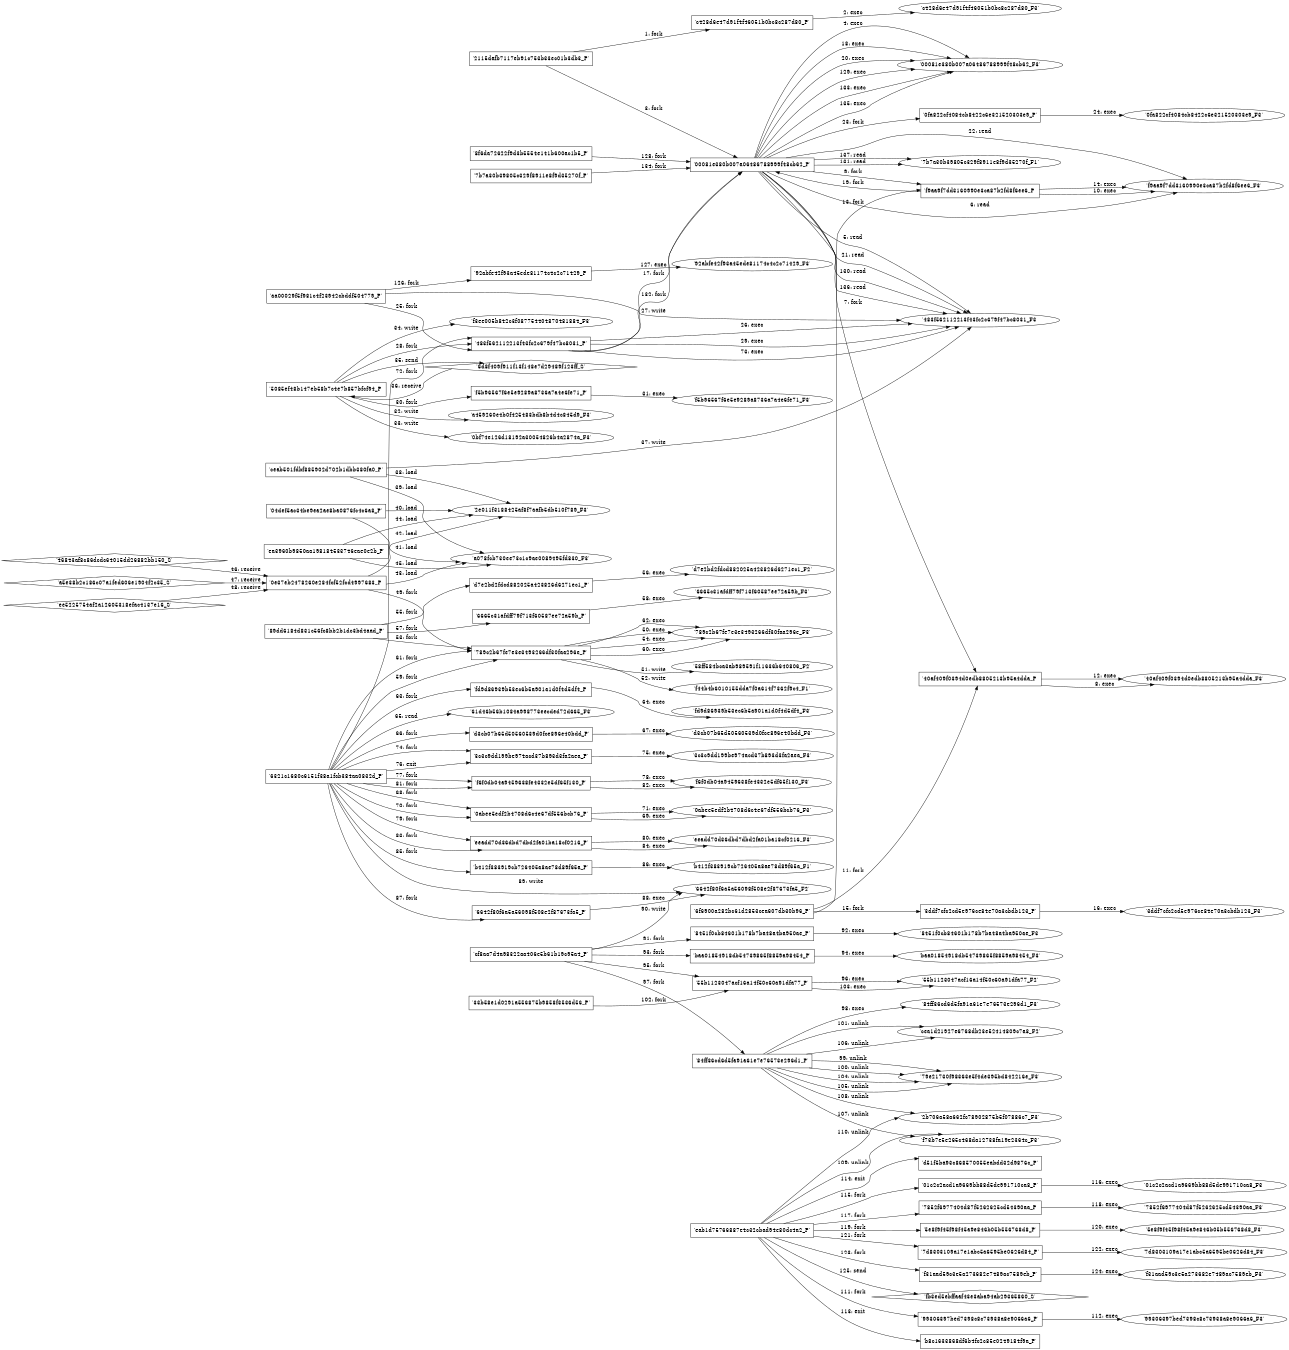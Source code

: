 digraph "D:\Learning\Paper\apt\基于CTI的攻击预警\Dataset\攻击图\ASGfromALLCTI\How Attackers are Breaching Corporate Networks.dot" {
rankdir="LR"
size="9"
fixedsize="false"
splines="true"
nodesep=0.3
ranksep=0
fontsize=10
overlap="scalexy"
engine= "neato"
	"'2115dafb7117eb91c753b33ec01b3db3_P'" [node_type=Process shape=box]
	"'c428d6e47d91f4f46051b0bc8c287d80_P'" [node_type=Process shape=box]
	"'2115dafb7117eb91c753b33ec01b3db3_P'" -> "'c428d6e47d91f4f46051b0bc8c287d80_P'" [label="1: fork"]
	"'c428d6e47d91f4f46051b0bc8c287d80_P'" [node_type=Process shape=box]
	"'c428d6e47d91f4f46051b0bc8c287d80_F3'" [node_type=File shape=ellipse]
	"'c428d6e47d91f4f46051b0bc8c287d80_P'" -> "'c428d6e47d91f4f46051b0bc8c287d80_F3'" [label="2: exec"]
	"'2115dafb7117eb91c753b33ec01b3db3_P'" [node_type=Process shape=box]
	"'00081e380b007a06486788999f48cb62_P'" [node_type=Process shape=box]
	"'2115dafb7117eb91c753b33ec01b3db3_P'" -> "'00081e380b007a06486788999f48cb62_P'" [label="3: fork"]
	"'00081e380b007a06486788999f48cb62_P'" [node_type=Process shape=box]
	"'00081e380b007a06486788999f48cb62_F3'" [node_type=File shape=ellipse]
	"'00081e380b007a06486788999f48cb62_P'" -> "'00081e380b007a06486788999f48cb62_F3'" [label="4: exec"]
	"'483f562112213f43fc2c679f47bc8031_F3'" [node_type=file shape=ellipse]
	"'00081e380b007a06486788999f48cb62_P'" [node_type=Process shape=box]
	"'00081e380b007a06486788999f48cb62_P'" -> "'483f562112213f43fc2c679f47bc8031_F3'" [label="5: read"]
	"'f9aa9f7dd3160990e3ca87b2fd8f6ee6_F3'" [node_type=file shape=ellipse]
	"'00081e380b007a06486788999f48cb62_P'" [node_type=Process shape=box]
	"'00081e380b007a06486788999f48cb62_P'" -> "'f9aa9f7dd3160990e3ca87b2fd8f6ee6_F3'" [label="6: read"]
	"'00081e380b007a06486788999f48cb62_P'" [node_type=Process shape=box]
	"'40af409f0394d0edb8805213b95a4dda_P'" [node_type=Process shape=box]
	"'00081e380b007a06486788999f48cb62_P'" -> "'40af409f0394d0edb8805213b95a4dda_P'" [label="7: fork"]
	"'40af409f0394d0edb8805213b95a4dda_P'" [node_type=Process shape=box]
	"'40af409f0394d0edb8805213b95a4dda_F3'" [node_type=File shape=ellipse]
	"'40af409f0394d0edb8805213b95a4dda_P'" -> "'40af409f0394d0edb8805213b95a4dda_F3'" [label="8: exec"]
	"'00081e380b007a06486788999f48cb62_P'" [node_type=Process shape=box]
	"'f9aa9f7dd3160990e3ca87b2fd8f6ee6_P'" [node_type=Process shape=box]
	"'00081e380b007a06486788999f48cb62_P'" -> "'f9aa9f7dd3160990e3ca87b2fd8f6ee6_P'" [label="9: fork"]
	"'f9aa9f7dd3160990e3ca87b2fd8f6ee6_P'" [node_type=Process shape=box]
	"'f9aa9f7dd3160990e3ca87b2fd8f6ee6_F3'" [node_type=File shape=ellipse]
	"'f9aa9f7dd3160990e3ca87b2fd8f6ee6_P'" -> "'f9aa9f7dd3160990e3ca87b2fd8f6ee6_F3'" [label="10: exec"]
	"'6f6900a282bc61d2853cea607db30b96_P'" [node_type=Process shape=box]
	"'40af409f0394d0edb8805213b95a4dda_P'" [node_type=Process shape=box]
	"'6f6900a282bc61d2853cea607db30b96_P'" -> "'40af409f0394d0edb8805213b95a4dda_P'" [label="11: fork"]
	"'40af409f0394d0edb8805213b95a4dda_P'" [node_type=Process shape=box]
	"'40af409f0394d0edb8805213b95a4dda_F3'" [node_type=File shape=ellipse]
	"'40af409f0394d0edb8805213b95a4dda_P'" -> "'40af409f0394d0edb8805213b95a4dda_F3'" [label="12: exec"]
	"'6f6900a282bc61d2853cea607db30b96_P'" [node_type=Process shape=box]
	"'f9aa9f7dd3160990e3ca87b2fd8f6ee6_P'" [node_type=Process shape=box]
	"'6f6900a282bc61d2853cea607db30b96_P'" -> "'f9aa9f7dd3160990e3ca87b2fd8f6ee6_P'" [label="13: fork"]
	"'f9aa9f7dd3160990e3ca87b2fd8f6ee6_P'" [node_type=Process shape=box]
	"'f9aa9f7dd3160990e3ca87b2fd8f6ee6_F3'" [node_type=File shape=ellipse]
	"'f9aa9f7dd3160990e3ca87b2fd8f6ee6_P'" -> "'f9aa9f7dd3160990e3ca87b2fd8f6ee6_F3'" [label="14: exec"]
	"'6f6900a282bc61d2853cea607db30b96_P'" [node_type=Process shape=box]
	"'3ddf7cfc2cd5e976ce84e70a3cbdb123_P'" [node_type=Process shape=box]
	"'6f6900a282bc61d2853cea607db30b96_P'" -> "'3ddf7cfc2cd5e976ce84e70a3cbdb123_P'" [label="15: fork"]
	"'3ddf7cfc2cd5e976ce84e70a3cbdb123_P'" [node_type=Process shape=box]
	"'3ddf7cfc2cd5e976ce84e70a3cbdb123_F3'" [node_type=File shape=ellipse]
	"'3ddf7cfc2cd5e976ce84e70a3cbdb123_P'" -> "'3ddf7cfc2cd5e976ce84e70a3cbdb123_F3'" [label="16: exec"]
	"'483f562112213f43fc2c679f47bc8031_P'" [node_type=Process shape=box]
	"'00081e380b007a06486788999f48cb62_P'" [node_type=Process shape=box]
	"'483f562112213f43fc2c679f47bc8031_P'" -> "'00081e380b007a06486788999f48cb62_P'" [label="17: fork"]
	"'00081e380b007a06486788999f48cb62_P'" [node_type=Process shape=box]
	"'00081e380b007a06486788999f48cb62_F3'" [node_type=File shape=ellipse]
	"'00081e380b007a06486788999f48cb62_P'" -> "'00081e380b007a06486788999f48cb62_F3'" [label="18: exec"]
	"'f9aa9f7dd3160990e3ca87b2fd8f6ee6_P'" [node_type=Process shape=box]
	"'00081e380b007a06486788999f48cb62_P'" [node_type=Process shape=box]
	"'f9aa9f7dd3160990e3ca87b2fd8f6ee6_P'" -> "'00081e380b007a06486788999f48cb62_P'" [label="19: fork"]
	"'00081e380b007a06486788999f48cb62_P'" [node_type=Process shape=box]
	"'00081e380b007a06486788999f48cb62_F3'" [node_type=File shape=ellipse]
	"'00081e380b007a06486788999f48cb62_P'" -> "'00081e380b007a06486788999f48cb62_F3'" [label="20: exec"]
	"'483f562112213f43fc2c679f47bc8031_F3'" [node_type=file shape=ellipse]
	"'00081e380b007a06486788999f48cb62_P'" [node_type=Process shape=box]
	"'00081e380b007a06486788999f48cb62_P'" -> "'483f562112213f43fc2c679f47bc8031_F3'" [label="21: read"]
	"'f9aa9f7dd3160990e3ca87b2fd8f6ee6_F3'" [node_type=file shape=ellipse]
	"'00081e380b007a06486788999f48cb62_P'" [node_type=Process shape=box]
	"'00081e380b007a06486788999f48cb62_P'" -> "'f9aa9f7dd3160990e3ca87b2fd8f6ee6_F3'" [label="22: read"]
	"'00081e380b007a06486788999f48cb62_P'" [node_type=Process shape=box]
	"'0fa822cf4084cb8422c6e321520303e9_P'" [node_type=Process shape=box]
	"'00081e380b007a06486788999f48cb62_P'" -> "'0fa822cf4084cb8422c6e321520303e9_P'" [label="23: fork"]
	"'0fa822cf4084cb8422c6e321520303e9_P'" [node_type=Process shape=box]
	"'0fa822cf4084cb8422c6e321520303e9_F3'" [node_type=File shape=ellipse]
	"'0fa822cf4084cb8422c6e321520303e9_P'" -> "'0fa822cf4084cb8422c6e321520303e9_F3'" [label="24: exec"]
	"'aa00029f5f981c4f23942cbddf504779_P'" [node_type=Process shape=box]
	"'483f562112213f43fc2c679f47bc8031_P'" [node_type=Process shape=box]
	"'aa00029f5f981c4f23942cbddf504779_P'" -> "'483f562112213f43fc2c679f47bc8031_P'" [label="25: fork"]
	"'483f562112213f43fc2c679f47bc8031_P'" [node_type=Process shape=box]
	"'483f562112213f43fc2c679f47bc8031_F3'" [node_type=File shape=ellipse]
	"'483f562112213f43fc2c679f47bc8031_P'" -> "'483f562112213f43fc2c679f47bc8031_F3'" [label="26: exec"]
	"'483f562112213f43fc2c679f47bc8031_F3'" [node_type=file shape=ellipse]
	"'aa00029f5f981c4f23942cbddf504779_P'" [node_type=Process shape=box]
	"'aa00029f5f981c4f23942cbddf504779_P'" -> "'483f562112213f43fc2c679f47bc8031_F3'" [label="27: write"]
	"'5085ef48b147eb58b7c4e7b857bfcf94_P'" [node_type=Process shape=box]
	"'483f562112213f43fc2c679f47bc8031_P'" [node_type=Process shape=box]
	"'5085ef48b147eb58b7c4e7b857bfcf94_P'" -> "'483f562112213f43fc2c679f47bc8031_P'" [label="28: fork"]
	"'483f562112213f43fc2c679f47bc8031_P'" [node_type=Process shape=box]
	"'483f562112213f43fc2c679f47bc8031_F3'" [node_type=File shape=ellipse]
	"'483f562112213f43fc2c679f47bc8031_P'" -> "'483f562112213f43fc2c679f47bc8031_F3'" [label="29: exec"]
	"'5085ef48b147eb58b7c4e7b857bfcf94_P'" [node_type=Process shape=box]
	"'f5b96567f6e5e9289a8736a7a4e6fe71_P'" [node_type=Process shape=box]
	"'5085ef48b147eb58b7c4e7b857bfcf94_P'" -> "'f5b96567f6e5e9289a8736a7a4e6fe71_P'" [label="30: fork"]
	"'f5b96567f6e5e9289a8736a7a4e6fe71_P'" [node_type=Process shape=box]
	"'f5b96567f6e5e9289a8736a7a4e6fe71_F3'" [node_type=File shape=ellipse]
	"'f5b96567f6e5e9289a8736a7a4e6fe71_P'" -> "'f5b96567f6e5e9289a8736a7a4e6fe71_F3'" [label="31: exec"]
	"'a459260e4b0f425483bdb8b4d4c845d9_F3'" [node_type=file shape=ellipse]
	"'5085ef48b147eb58b7c4e7b857bfcf94_P'" [node_type=Process shape=box]
	"'5085ef48b147eb58b7c4e7b857bfcf94_P'" -> "'a459260e4b0f425483bdb8b4d4c845d9_F3'" [label="32: write"]
	"'0bf74e126d18192a30054826b4a2874a_F3'" [node_type=file shape=ellipse]
	"'5085ef48b147eb58b7c4e7b857bfcf94_P'" [node_type=Process shape=box]
	"'5085ef48b147eb58b7c4e7b857bfcf94_P'" -> "'0bf74e126d18192a30054826b4a2874a_F3'" [label="33: write"]
	"'f3ee005b842c3f087754404870481884_F3'" [node_type=file shape=ellipse]
	"'5085ef48b147eb58b7c4e7b857bfcf94_P'" [node_type=Process shape=box]
	"'5085ef48b147eb58b7c4e7b857bfcf94_P'" -> "'f3ee005b842c3f087754404870481884_F3'" [label="34: write"]
	"'6d8f409f911f13f148e7d29489f123ff_S'" [node_type=Socket shape=diamond]
	"'5085ef48b147eb58b7c4e7b857bfcf94_P'" [node_type=Process shape=box]
	"'5085ef48b147eb58b7c4e7b857bfcf94_P'" -> "'6d8f409f911f13f148e7d29489f123ff_S'" [label="35: send"]
	"'6d8f409f911f13f148e7d29489f123ff_S'" -> "'5085ef48b147eb58b7c4e7b857bfcf94_P'" [label="36: receive"]
	"'483f562112213f43fc2c679f47bc8031_F3'" [node_type=file shape=ellipse]
	"'ceab501fdbf885902d702b1dbb380fa0_P'" [node_type=Process shape=box]
	"'ceab501fdbf885902d702b1dbb380fa0_P'" -> "'483f562112213f43fc2c679f47bc8031_F3'" [label="37: write"]
	"'2e011f3188425af8f7aafb5db510f789_F3'" [node_type=file shape=ellipse]
	"'ceab501fdbf885902d702b1dbb380fa0_P'" [node_type=Process shape=box]
	"'ceab501fdbf885902d702b1dbb380fa0_P'" -> "'2e011f3188425af8f7aafb5db510f789_F3'" [label="38: load"]
	"'a078fcb730ee73c1c9ae0089495fd830_F3'" [node_type=file shape=ellipse]
	"'ceab501fdbf885902d702b1dbb380fa0_P'" [node_type=Process shape=box]
	"'ceab501fdbf885902d702b1dbb380fa0_P'" -> "'a078fcb730ee73c1c9ae0089495fd830_F3'" [label="39: load"]
	"'2e011f3188425af8f7aafb5db510f789_F3'" [node_type=file shape=ellipse]
	"'04def5ac34be9ea2ae8ba0876fc4c6a8_P'" [node_type=Process shape=box]
	"'04def5ac34be9ea2ae8ba0876fc4c6a8_P'" -> "'2e011f3188425af8f7aafb5db510f789_F3'" [label="40: load"]
	"'a078fcb730ee73c1c9ae0089495fd830_F3'" [node_type=file shape=ellipse]
	"'04def5ac34be9ea2ae8ba0876fc4c6a8_P'" [node_type=Process shape=box]
	"'04def5ac34be9ea2ae8ba0876fc4c6a8_P'" -> "'a078fcb730ee73c1c9ae0089495fd830_F3'" [label="41: load"]
	"'2e011f3188425af8f7aafb5db510f789_F3'" [node_type=file shape=ellipse]
	"'0e37eb2478260e284fcf52fcd4997683_P'" [node_type=Process shape=box]
	"'0e37eb2478260e284fcf52fcd4997683_P'" -> "'2e011f3188425af8f7aafb5db510f789_F3'" [label="42: load"]
	"'a078fcb730ee73c1c9ae0089495fd830_F3'" [node_type=file shape=ellipse]
	"'0e37eb2478260e284fcf52fcd4997683_P'" [node_type=Process shape=box]
	"'0e37eb2478260e284fcf52fcd4997683_P'" -> "'a078fcb730ee73c1c9ae0089495fd830_F3'" [label="43: load"]
	"'2e011f3188425af8f7aafb5db510f789_F3'" [node_type=file shape=ellipse]
	"'ea3960b9850aa198184533746eae0e2b_P'" [node_type=Process shape=box]
	"'ea3960b9850aa198184533746eae0e2b_P'" -> "'2e011f3188425af8f7aafb5db510f789_F3'" [label="44: load"]
	"'a078fcb730ee73c1c9ae0089495fd830_F3'" [node_type=file shape=ellipse]
	"'ea3960b9850aa198184533746eae0e2b_P'" [node_type=Process shape=box]
	"'ea3960b9850aa198184533746eae0e2b_P'" -> "'a078fcb730ee73c1c9ae0089495fd830_F3'" [label="45: load"]
	"'0e37eb2478260e284fcf52fcd4997683_P'" [node_type=Process shape=box]
	"'46843af8c86dcdc64015dd26882bb150_S'" [node_type=Socket shape=diamond]
	"'46843af8c86dcdc64015dd26882bb150_S'" -> "'0e37eb2478260e284fcf52fcd4997683_P'" [label="46: receive"]
	"'0e37eb2478260e284fcf52fcd4997683_P'" [node_type=Process shape=box]
	"'a5e38b2c186c07a1fed606e1904f2c35_S'" [node_type=Socket shape=diamond]
	"'a5e38b2c186c07a1fed606e1904f2c35_S'" -> "'0e37eb2478260e284fcf52fcd4997683_P'" [label="47: receive"]
	"'0e37eb2478260e284fcf52fcd4997683_P'" [node_type=Process shape=box]
	"'ee5225754af2a12605318efac4137e16_S'" [node_type=Socket shape=diamond]
	"'ee5225754af2a12605318efac4137e16_S'" -> "'0e37eb2478260e284fcf52fcd4997683_P'" [label="48: receive"]
	"'0e37eb2478260e284fcf52fcd4997683_P'" [node_type=Process shape=box]
	"'789c2b67fe7e3e3493266df30faa296e_P'" [node_type=Process shape=box]
	"'0e37eb2478260e284fcf52fcd4997683_P'" -> "'789c2b67fe7e3e3493266df30faa296e_P'" [label="49: fork"]
	"'789c2b67fe7e3e3493266df30faa296e_P'" [node_type=Process shape=box]
	"'789c2b67fe7e3e3493266df30faa296e_F3'" [node_type=File shape=ellipse]
	"'789c2b67fe7e3e3493266df30faa296e_P'" -> "'789c2b67fe7e3e3493266df30faa296e_F3'" [label="50: exec"]
	"'58ff584bca3ab989591f11636b640806_F2'" [node_type=file shape=ellipse]
	"'789c2b67fe7e3e3493266df30faa296e_P'" [node_type=Process shape=box]
	"'789c2b67fe7e3e3493266df30faa296e_P'" -> "'58ff584bca3ab989591f11636b640806_F2'" [label="51: write"]
	"'f44b4b6010155dda7f0a614f7362f9c4_F1'" [node_type=file shape=ellipse]
	"'789c2b67fe7e3e3493266df30faa296e_P'" [node_type=Process shape=box]
	"'789c2b67fe7e3e3493266df30faa296e_P'" -> "'f44b4b6010155dda7f0a614f7362f9c4_F1'" [label="52: write"]
	"'89dd6184d831c56fc8bb2b1dc3bd4aad_P'" [node_type=Process shape=box]
	"'789c2b67fe7e3e3493266df30faa296e_P'" [node_type=Process shape=box]
	"'89dd6184d831c56fc8bb2b1dc3bd4aad_P'" -> "'789c2b67fe7e3e3493266df30faa296e_P'" [label="53: fork"]
	"'789c2b67fe7e3e3493266df30faa296e_P'" [node_type=Process shape=box]
	"'789c2b67fe7e3e3493266df30faa296e_F3'" [node_type=File shape=ellipse]
	"'789c2b67fe7e3e3493266df30faa296e_P'" -> "'789c2b67fe7e3e3493266df30faa296e_F3'" [label="54: exec"]
	"'89dd6184d831c56fc8bb2b1dc3bd4aad_P'" [node_type=Process shape=box]
	"'d7e2bd2fdcd882025a423826d6271ec1_P'" [node_type=Process shape=box]
	"'89dd6184d831c56fc8bb2b1dc3bd4aad_P'" -> "'d7e2bd2fdcd882025a423826d6271ec1_P'" [label="55: fork"]
	"'d7e2bd2fdcd882025a423826d6271ec1_P'" [node_type=Process shape=box]
	"'d7e2bd2fdcd882025a423826d6271ec1_F2'" [node_type=File shape=ellipse]
	"'d7e2bd2fdcd882025a423826d6271ec1_P'" -> "'d7e2bd2fdcd882025a423826d6271ec1_F2'" [label="56: exec"]
	"'89dd6184d831c56fc8bb2b1dc3bd4aad_P'" [node_type=Process shape=box]
	"'6665c31afdff79f713f60587ee72a59b_P'" [node_type=Process shape=box]
	"'89dd6184d831c56fc8bb2b1dc3bd4aad_P'" -> "'6665c31afdff79f713f60587ee72a59b_P'" [label="57: fork"]
	"'6665c31afdff79f713f60587ee72a59b_P'" [node_type=Process shape=box]
	"'6665c31afdff79f713f60587ee72a59b_F3'" [node_type=File shape=ellipse]
	"'6665c31afdff79f713f60587ee72a59b_P'" -> "'6665c31afdff79f713f60587ee72a59b_F3'" [label="58: exec"]
	"'6321c1680c6151f38a1fcb384aa0832d_P'" [node_type=Process shape=box]
	"'789c2b67fe7e3e3493266df30faa296e_P'" [node_type=Process shape=box]
	"'6321c1680c6151f38a1fcb384aa0832d_P'" -> "'789c2b67fe7e3e3493266df30faa296e_P'" [label="59: fork"]
	"'789c2b67fe7e3e3493266df30faa296e_P'" [node_type=Process shape=box]
	"'789c2b67fe7e3e3493266df30faa296e_F3'" [node_type=File shape=ellipse]
	"'789c2b67fe7e3e3493266df30faa296e_P'" -> "'789c2b67fe7e3e3493266df30faa296e_F3'" [label="60: exec"]
	"'6321c1680c6151f38a1fcb384aa0832d_P'" [node_type=Process shape=box]
	"'789c2b67fe7e3e3493266df30faa296e_P'" [node_type=Process shape=box]
	"'6321c1680c6151f38a1fcb384aa0832d_P'" -> "'789c2b67fe7e3e3493266df30faa296e_P'" [label="61: fork"]
	"'789c2b67fe7e3e3493266df30faa296e_P'" [node_type=Process shape=box]
	"'789c2b67fe7e3e3493266df30faa296e_F3'" [node_type=File shape=ellipse]
	"'789c2b67fe7e3e3493266df30faa296e_P'" -> "'789c2b67fe7e3e3493266df30faa296e_F3'" [label="62: exec"]
	"'6321c1680c6151f38a1fcb384aa0832d_P'" [node_type=Process shape=box]
	"'fd9d86939b53ec6b5a901a1d0f4d5df4_P'" [node_type=Process shape=box]
	"'6321c1680c6151f38a1fcb384aa0832d_P'" -> "'fd9d86939b53ec6b5a901a1d0f4d5df4_P'" [label="63: fork"]
	"'fd9d86939b53ec6b5a901a1d0f4d5df4_P'" [node_type=Process shape=box]
	"'fd9d86939b53ec6b5a901a1d0f4d5df4_F3'" [node_type=File shape=ellipse]
	"'fd9d86939b53ec6b5a901a1d0f4d5df4_P'" -> "'fd9d86939b53ec6b5a901a1d0f4d5df4_F3'" [label="64: exec"]
	"'61d46b56b1084a998773eecded72d665_F3'" [node_type=file shape=ellipse]
	"'6321c1680c6151f38a1fcb384aa0832d_P'" [node_type=Process shape=box]
	"'6321c1680c6151f38a1fcb384aa0832d_P'" -> "'61d46b56b1084a998773eecded72d665_F3'" [label="65: read"]
	"'6321c1680c6151f38a1fcb384aa0832d_P'" [node_type=Process shape=box]
	"'d3cb07b65d50560539d0fce896e40bdd_P'" [node_type=Process shape=box]
	"'6321c1680c6151f38a1fcb384aa0832d_P'" -> "'d3cb07b65d50560539d0fce896e40bdd_P'" [label="66: fork"]
	"'d3cb07b65d50560539d0fce896e40bdd_P'" [node_type=Process shape=box]
	"'d3cb07b65d50560539d0fce896e40bdd_F3'" [node_type=File shape=ellipse]
	"'d3cb07b65d50560539d0fce896e40bdd_P'" -> "'d3cb07b65d50560539d0fce896e40bdd_F3'" [label="67: exec"]
	"'6321c1680c6151f38a1fcb384aa0832d_P'" [node_type=Process shape=box]
	"'0abee5edf2b4708d6c4e67df556bcb76_P'" [node_type=Process shape=box]
	"'6321c1680c6151f38a1fcb384aa0832d_P'" -> "'0abee5edf2b4708d6c4e67df556bcb76_P'" [label="68: fork"]
	"'0abee5edf2b4708d6c4e67df556bcb76_P'" [node_type=Process shape=box]
	"'0abee5edf2b4708d6c4e67df556bcb76_F3'" [node_type=File shape=ellipse]
	"'0abee5edf2b4708d6c4e67df556bcb76_P'" -> "'0abee5edf2b4708d6c4e67df556bcb76_F3'" [label="69: exec"]
	"'6321c1680c6151f38a1fcb384aa0832d_P'" [node_type=Process shape=box]
	"'0abee5edf2b4708d6c4e67df556bcb76_P'" [node_type=Process shape=box]
	"'6321c1680c6151f38a1fcb384aa0832d_P'" -> "'0abee5edf2b4708d6c4e67df556bcb76_P'" [label="70: fork"]
	"'0abee5edf2b4708d6c4e67df556bcb76_P'" [node_type=Process shape=box]
	"'0abee5edf2b4708d6c4e67df556bcb76_F3'" [node_type=File shape=ellipse]
	"'0abee5edf2b4708d6c4e67df556bcb76_P'" -> "'0abee5edf2b4708d6c4e67df556bcb76_F3'" [label="71: exec"]
	"'6321c1680c6151f38a1fcb384aa0832d_P'" [node_type=Process shape=box]
	"'483f562112213f43fc2c679f47bc8031_P'" [node_type=Process shape=box]
	"'6321c1680c6151f38a1fcb384aa0832d_P'" -> "'483f562112213f43fc2c679f47bc8031_P'" [label="72: fork"]
	"'483f562112213f43fc2c679f47bc8031_P'" [node_type=Process shape=box]
	"'483f562112213f43fc2c679f47bc8031_F3'" [node_type=File shape=ellipse]
	"'483f562112213f43fc2c679f47bc8031_P'" -> "'483f562112213f43fc2c679f47bc8031_F3'" [label="73: exec"]
	"'6321c1680c6151f38a1fcb384aa0832d_P'" [node_type=Process shape=box]
	"'3c3c9dd199be974acd37b893d3fa2aea_P'" [node_type=Process shape=box]
	"'6321c1680c6151f38a1fcb384aa0832d_P'" -> "'3c3c9dd199be974acd37b893d3fa2aea_P'" [label="74: fork"]
	"'3c3c9dd199be974acd37b893d3fa2aea_P'" [node_type=Process shape=box]
	"'3c3c9dd199be974acd37b893d3fa2aea_F3'" [node_type=File shape=ellipse]
	"'3c3c9dd199be974acd37b893d3fa2aea_P'" -> "'3c3c9dd199be974acd37b893d3fa2aea_F3'" [label="75: exec"]
	"'6321c1680c6151f38a1fcb384aa0832d_P'" [node_type=Process shape=box]
	"'3c3c9dd199be974acd37b893d3fa2aea_P'" [node_type=Process shape=box]
	"'6321c1680c6151f38a1fcb384aa0832d_P'" -> "'3c3c9dd199be974acd37b893d3fa2aea_P'" [label="76: exit"]
	"'6321c1680c6151f38a1fcb384aa0832d_P'" [node_type=Process shape=box]
	"'f6f0db04a9459638fe4332e5df65f130_P'" [node_type=Process shape=box]
	"'6321c1680c6151f38a1fcb384aa0832d_P'" -> "'f6f0db04a9459638fe4332e5df65f130_P'" [label="77: fork"]
	"'f6f0db04a9459638fe4332e5df65f130_P'" [node_type=Process shape=box]
	"'f6f0db04a9459638fe4332e5df65f130_F3'" [node_type=File shape=ellipse]
	"'f6f0db04a9459638fe4332e5df65f130_P'" -> "'f6f0db04a9459638fe4332e5df65f130_F3'" [label="78: exec"]
	"'6321c1680c6151f38a1fcb384aa0832d_P'" [node_type=Process shape=box]
	"'eeadd70d36dbd7dbd2fa01ba18cf0216_P'" [node_type=Process shape=box]
	"'6321c1680c6151f38a1fcb384aa0832d_P'" -> "'eeadd70d36dbd7dbd2fa01ba18cf0216_P'" [label="79: fork"]
	"'eeadd70d36dbd7dbd2fa01ba18cf0216_P'" [node_type=Process shape=box]
	"'eeadd70d36dbd7dbd2fa01ba18cf0216_F3'" [node_type=File shape=ellipse]
	"'eeadd70d36dbd7dbd2fa01ba18cf0216_P'" -> "'eeadd70d36dbd7dbd2fa01ba18cf0216_F3'" [label="80: exec"]
	"'6321c1680c6151f38a1fcb384aa0832d_P'" [node_type=Process shape=box]
	"'f6f0db04a9459638fe4332e5df65f130_P'" [node_type=Process shape=box]
	"'6321c1680c6151f38a1fcb384aa0832d_P'" -> "'f6f0db04a9459638fe4332e5df65f130_P'" [label="81: fork"]
	"'f6f0db04a9459638fe4332e5df65f130_P'" [node_type=Process shape=box]
	"'f6f0db04a9459638fe4332e5df65f130_F3'" [node_type=File shape=ellipse]
	"'f6f0db04a9459638fe4332e5df65f130_P'" -> "'f6f0db04a9459638fe4332e5df65f130_F3'" [label="82: exec"]
	"'6321c1680c6151f38a1fcb384aa0832d_P'" [node_type=Process shape=box]
	"'eeadd70d36dbd7dbd2fa01ba18cf0216_P'" [node_type=Process shape=box]
	"'6321c1680c6151f38a1fcb384aa0832d_P'" -> "'eeadd70d36dbd7dbd2fa01ba18cf0216_P'" [label="83: fork"]
	"'eeadd70d36dbd7dbd2fa01ba18cf0216_P'" [node_type=Process shape=box]
	"'eeadd70d36dbd7dbd2fa01ba18cf0216_F3'" [node_type=File shape=ellipse]
	"'eeadd70d36dbd7dbd2fa01ba18cf0216_P'" -> "'eeadd70d36dbd7dbd2fa01ba18cf0216_F3'" [label="84: exec"]
	"'6321c1680c6151f38a1fcb384aa0832d_P'" [node_type=Process shape=box]
	"'b412f383919cb726405a8ae78d89f65a_P'" [node_type=Process shape=box]
	"'6321c1680c6151f38a1fcb384aa0832d_P'" -> "'b412f383919cb726405a8ae78d89f65a_P'" [label="85: fork"]
	"'b412f383919cb726405a8ae78d89f65a_P'" [node_type=Process shape=box]
	"'b412f383919cb726405a8ae78d89f65a_F1'" [node_type=File shape=ellipse]
	"'b412f383919cb726405a8ae78d89f65a_P'" -> "'b412f383919cb726405a8ae78d89f65a_F1'" [label="86: exec"]
	"'6321c1680c6151f38a1fcb384aa0832d_P'" [node_type=Process shape=box]
	"'6642f80f6a5a56098f508e2f87673fa5_P'" [node_type=Process shape=box]
	"'6321c1680c6151f38a1fcb384aa0832d_P'" -> "'6642f80f6a5a56098f508e2f87673fa5_P'" [label="87: fork"]
	"'6642f80f6a5a56098f508e2f87673fa5_P'" [node_type=Process shape=box]
	"'6642f80f6a5a56098f508e2f87673fa5_F2'" [node_type=File shape=ellipse]
	"'6642f80f6a5a56098f508e2f87673fa5_P'" -> "'6642f80f6a5a56098f508e2f87673fa5_F2'" [label="88: exec"]
	"'6642f80f6a5a56098f508e2f87673fa5_F2'" [node_type=file shape=ellipse]
	"'6321c1680c6151f38a1fcb384aa0832d_P'" [node_type=Process shape=box]
	"'6321c1680c6151f38a1fcb384aa0832d_P'" -> "'6642f80f6a5a56098f508e2f87673fa5_F2'" [label="89: write"]
	"'6642f80f6a5a56098f508e2f87673fa5_F2'" [node_type=file shape=ellipse]
	"'cf8aa7d4a98322aa406e5b61b19c95a4_P'" [node_type=Process shape=box]
	"'cf8aa7d4a98322aa406e5b61b19c95a4_P'" -> "'6642f80f6a5a56098f508e2f87673fa5_F2'" [label="90: write"]
	"'cf8aa7d4a98322aa406e5b61b19c95a4_P'" [node_type=Process shape=box]
	"'8451f0cb84601b178b7ba48a4ba950ae_P'" [node_type=Process shape=box]
	"'cf8aa7d4a98322aa406e5b61b19c95a4_P'" -> "'8451f0cb84601b178b7ba48a4ba950ae_P'" [label="91: fork"]
	"'8451f0cb84601b178b7ba48a4ba950ae_P'" [node_type=Process shape=box]
	"'8451f0cb84601b178b7ba48a4ba950ae_F3'" [node_type=File shape=ellipse]
	"'8451f0cb84601b178b7ba48a4ba950ae_P'" -> "'8451f0cb84601b178b7ba48a4ba950ae_F3'" [label="92: exec"]
	"'cf8aa7d4a98322aa406e5b61b19c95a4_P'" [node_type=Process shape=box]
	"'baa01854918db54739865f8859a98454_P'" [node_type=Process shape=box]
	"'cf8aa7d4a98322aa406e5b61b19c95a4_P'" -> "'baa01854918db54739865f8859a98454_P'" [label="93: fork"]
	"'baa01854918db54739865f8859a98454_P'" [node_type=Process shape=box]
	"'baa01854918db54739865f8859a98454_F3'" [node_type=File shape=ellipse]
	"'baa01854918db54739865f8859a98454_P'" -> "'baa01854918db54739865f8859a98454_F3'" [label="94: exec"]
	"'cf8aa7d4a98322aa406e5b61b19c95a4_P'" [node_type=Process shape=box]
	"'55b1123047acf16a14f50c60a91dfa77_P'" [node_type=Process shape=box]
	"'cf8aa7d4a98322aa406e5b61b19c95a4_P'" -> "'55b1123047acf16a14f50c60a91dfa77_P'" [label="95: fork"]
	"'55b1123047acf16a14f50c60a91dfa77_P'" [node_type=Process shape=box]
	"'55b1123047acf16a14f50c60a91dfa77_F2'" [node_type=File shape=ellipse]
	"'55b1123047acf16a14f50c60a91dfa77_P'" -> "'55b1123047acf16a14f50c60a91dfa77_F2'" [label="96: exec"]
	"'cf8aa7d4a98322aa406e5b61b19c95a4_P'" [node_type=Process shape=box]
	"'84ff36cd6d5fa91a61e7e76573e296d1_P'" [node_type=Process shape=box]
	"'cf8aa7d4a98322aa406e5b61b19c95a4_P'" -> "'84ff36cd6d5fa91a61e7e76573e296d1_P'" [label="97: fork"]
	"'84ff36cd6d5fa91a61e7e76573e296d1_P'" [node_type=Process shape=box]
	"'84ff36cd6d5fa91a61e7e76573e296d1_F3'" [node_type=File shape=ellipse]
	"'84ff36cd6d5fa91a61e7e76573e296d1_P'" -> "'84ff36cd6d5fa91a61e7e76573e296d1_F3'" [label="98: exec"]
	"'79e21730f98363e5f4de395bd842216e_F3'" [node_type=file shape=ellipse]
	"'84ff36cd6d5fa91a61e7e76573e296d1_P'" [node_type=Process shape=box]
	"'84ff36cd6d5fa91a61e7e76573e296d1_P'" -> "'79e21730f98363e5f4de395bd842216e_F3'" [label="99: unlink"]
	"'79e21730f98363e5f4de395bd842216e_F3'" [node_type=file shape=ellipse]
	"'84ff36cd6d5fa91a61e7e76573e296d1_P'" [node_type=Process shape=box]
	"'84ff36cd6d5fa91a61e7e76573e296d1_P'" -> "'79e21730f98363e5f4de395bd842216e_F3'" [label="100: unlink"]
	"'cea1d21927e6768db23e52414809c7a8_F2'" [node_type=file shape=ellipse]
	"'84ff36cd6d5fa91a61e7e76573e296d1_P'" [node_type=Process shape=box]
	"'84ff36cd6d5fa91a61e7e76573e296d1_P'" -> "'cea1d21927e6768db23e52414809c7a8_F2'" [label="101: unlink"]
	"'33b58e1d0291a556875b9858f3536d56_P'" [node_type=Process shape=box]
	"'55b1123047acf16a14f50c60a91dfa77_P'" [node_type=Process shape=box]
	"'33b58e1d0291a556875b9858f3536d56_P'" -> "'55b1123047acf16a14f50c60a91dfa77_P'" [label="102: fork"]
	"'55b1123047acf16a14f50c60a91dfa77_P'" [node_type=Process shape=box]
	"'55b1123047acf16a14f50c60a91dfa77_F2'" [node_type=File shape=ellipse]
	"'55b1123047acf16a14f50c60a91dfa77_P'" -> "'55b1123047acf16a14f50c60a91dfa77_F2'" [label="103: exec"]
	"'79e21730f98363e5f4de395bd842216e_F3'" [node_type=file shape=ellipse]
	"'84ff36cd6d5fa91a61e7e76573e296d1_P'" [node_type=Process shape=box]
	"'84ff36cd6d5fa91a61e7e76573e296d1_P'" -> "'79e21730f98363e5f4de395bd842216e_F3'" [label="104: unlink"]
	"'79e21730f98363e5f4de395bd842216e_F3'" [node_type=file shape=ellipse]
	"'84ff36cd6d5fa91a61e7e76573e296d1_P'" [node_type=Process shape=box]
	"'84ff36cd6d5fa91a61e7e76573e296d1_P'" -> "'79e21730f98363e5f4de395bd842216e_F3'" [label="105: unlink"]
	"'cea1d21927e6768db23e52414809c7a8_F2'" [node_type=file shape=ellipse]
	"'84ff36cd6d5fa91a61e7e76573e296d1_P'" [node_type=Process shape=box]
	"'84ff36cd6d5fa91a61e7e76573e296d1_P'" -> "'cea1d21927e6768db23e52414809c7a8_F2'" [label="106: unlink"]
	"'f73b7e5e265c468da12738fa19e2364c_F3'" [node_type=file shape=ellipse]
	"'84ff36cd6d5fa91a61e7e76573e296d1_P'" [node_type=Process shape=box]
	"'84ff36cd6d5fa91a61e7e76573e296d1_P'" -> "'f73b7e5e265c468da12738fa19e2364c_F3'" [label="107: unlink"]
	"'2b706a58a662fc78902875b5f07886c7_F3'" [node_type=file shape=ellipse]
	"'84ff36cd6d5fa91a61e7e76573e296d1_P'" [node_type=Process shape=box]
	"'84ff36cd6d5fa91a61e7e76573e296d1_P'" -> "'2b706a58a662fc78902875b5f07886c7_F3'" [label="108: unlink"]
	"'f73b7e5e265c468da12738fa19e2364c_F3'" [node_type=file shape=ellipse]
	"'eab1d75766887e4c32cbad94e80dc4a2_P'" [node_type=Process shape=box]
	"'eab1d75766887e4c32cbad94e80dc4a2_P'" -> "'f73b7e5e265c468da12738fa19e2364c_F3'" [label="109: unlink"]
	"'2b706a58a662fc78902875b5f07886c7_F3'" [node_type=file shape=ellipse]
	"'eab1d75766887e4c32cbad94e80dc4a2_P'" [node_type=Process shape=box]
	"'eab1d75766887e4c32cbad94e80dc4a2_P'" -> "'2b706a58a662fc78902875b5f07886c7_F3'" [label="110: unlink"]
	"'eab1d75766887e4c32cbad94e80dc4a2_P'" [node_type=Process shape=box]
	"'99306397bed7398c8c73938a8e9066a6_P'" [node_type=Process shape=box]
	"'eab1d75766887e4c32cbad94e80dc4a2_P'" -> "'99306397bed7398c8c73938a8e9066a6_P'" [label="111: fork"]
	"'99306397bed7398c8c73938a8e9066a6_P'" [node_type=Process shape=box]
	"'99306397bed7398c8c73938a8e9066a6_F3'" [node_type=File shape=ellipse]
	"'99306397bed7398c8c73938a8e9066a6_P'" -> "'99306397bed7398c8c73938a8e9066a6_F3'" [label="112: exec"]
	"'eab1d75766887e4c32cbad94e80dc4a2_P'" [node_type=Process shape=box]
	"'b8c1633868df6b4fc2c85e0249184f9a_P'" [node_type=Process shape=box]
	"'eab1d75766887e4c32cbad94e80dc4a2_P'" -> "'b8c1633868df6b4fc2c85e0249184f9a_P'" [label="113: exit"]
	"'eab1d75766887e4c32cbad94e80dc4a2_P'" [node_type=Process shape=box]
	"'d51f5ba93c868570055eabdd32d9876c_P'" [node_type=Process shape=box]
	"'eab1d75766887e4c32cbad94e80dc4a2_P'" -> "'d51f5ba93c868570055eabdd32d9876c_P'" [label="114: exit"]
	"'eab1d75766887e4c32cbad94e80dc4a2_P'" [node_type=Process shape=box]
	"'01c2c2acd1a9669bb88d5de991710ca8_P'" [node_type=Process shape=box]
	"'eab1d75766887e4c32cbad94e80dc4a2_P'" -> "'01c2c2acd1a9669bb88d5de991710ca8_P'" [label="115: fork"]
	"'01c2c2acd1a9669bb88d5de991710ca8_P'" [node_type=Process shape=box]
	"'01c2c2acd1a9669bb88d5de991710ca8_F3'" [node_type=File shape=ellipse]
	"'01c2c2acd1a9669bb88d5de991710ca8_P'" -> "'01c2c2acd1a9669bb88d5de991710ca8_F3'" [label="116: exec"]
	"'eab1d75766887e4c32cbad94e80dc4a2_P'" [node_type=Process shape=box]
	"'7852f6977404d87f5262625cd54390aa_P'" [node_type=Process shape=box]
	"'eab1d75766887e4c32cbad94e80dc4a2_P'" -> "'7852f6977404d87f5262625cd54390aa_P'" [label="117: fork"]
	"'7852f6977404d87f5262625cd54390aa_P'" [node_type=Process shape=box]
	"'7852f6977404d87f5262625cd54390aa_F3'" [node_type=File shape=ellipse]
	"'7852f6977404d87f5262625cd54390aa_P'" -> "'7852f6977404d87f5262625cd54390aa_F3'" [label="118: exec"]
	"'eab1d75766887e4c32cbad94e80dc4a2_P'" [node_type=Process shape=box]
	"'5e8f9f45f98f45a9e846b05b556768d8_P'" [node_type=Process shape=box]
	"'eab1d75766887e4c32cbad94e80dc4a2_P'" -> "'5e8f9f45f98f45a9e846b05b556768d8_P'" [label="119: fork"]
	"'5e8f9f45f98f45a9e846b05b556768d8_P'" [node_type=Process shape=box]
	"'5e8f9f45f98f45a9e846b05b556768d8_F3'" [node_type=File shape=ellipse]
	"'5e8f9f45f98f45a9e846b05b556768d8_P'" -> "'5e8f9f45f98f45a9e846b05b556768d8_F3'" [label="120: exec"]
	"'eab1d75766887e4c32cbad94e80dc4a2_P'" [node_type=Process shape=box]
	"'7d8303109a17e1abc5a6595be0626d84_P'" [node_type=Process shape=box]
	"'eab1d75766887e4c32cbad94e80dc4a2_P'" -> "'7d8303109a17e1abc5a6595be0626d84_P'" [label="121: fork"]
	"'7d8303109a17e1abc5a6595be0626d84_P'" [node_type=Process shape=box]
	"'7d8303109a17e1abc5a6595be0626d84_F3'" [node_type=File shape=ellipse]
	"'7d8303109a17e1abc5a6595be0626d84_P'" -> "'7d8303109a17e1abc5a6595be0626d84_F3'" [label="122: exec"]
	"'eab1d75766887e4c32cbad94e80dc4a2_P'" [node_type=Process shape=box]
	"'f31aad59c3e5a273682e7489ac7589eb_P'" [node_type=Process shape=box]
	"'eab1d75766887e4c32cbad94e80dc4a2_P'" -> "'f31aad59c3e5a273682e7489ac7589eb_P'" [label="123: fork"]
	"'f31aad59c3e5a273682e7489ac7589eb_P'" [node_type=Process shape=box]
	"'f31aad59c3e5a273682e7489ac7589eb_F3'" [node_type=File shape=ellipse]
	"'f31aad59c3e5a273682e7489ac7589eb_P'" -> "'f31aad59c3e5a273682e7489ac7589eb_F3'" [label="124: exec"]
	"'fb3ed5ebffaaf43e3aba94ab29365860_S'" [node_type=Socket shape=diamond]
	"'eab1d75766887e4c32cbad94e80dc4a2_P'" [node_type=Process shape=box]
	"'eab1d75766887e4c32cbad94e80dc4a2_P'" -> "'fb3ed5ebffaaf43e3aba94ab29365860_S'" [label="125: send"]
	"'aa00029f5f981c4f23942cbddf504779_P'" [node_type=Process shape=box]
	"'92abfe42f93a45ede81174c4c2c71429_P'" [node_type=Process shape=box]
	"'aa00029f5f981c4f23942cbddf504779_P'" -> "'92abfe42f93a45ede81174c4c2c71429_P'" [label="126: fork"]
	"'92abfe42f93a45ede81174c4c2c71429_P'" [node_type=Process shape=box]
	"'92abfe42f93a45ede81174c4c2c71429_F3'" [node_type=File shape=ellipse]
	"'92abfe42f93a45ede81174c4c2c71429_P'" -> "'92abfe42f93a45ede81174c4c2c71429_F3'" [label="127: exec"]
	"'8f6da72622f9d3b5554e141b600ac1b5_P'" [node_type=Process shape=box]
	"'00081e380b007a06486788999f48cb62_P'" [node_type=Process shape=box]
	"'8f6da72622f9d3b5554e141b600ac1b5_P'" -> "'00081e380b007a06486788999f48cb62_P'" [label="128: fork"]
	"'00081e380b007a06486788999f48cb62_P'" [node_type=Process shape=box]
	"'00081e380b007a06486788999f48cb62_F3'" [node_type=File shape=ellipse]
	"'00081e380b007a06486788999f48cb62_P'" -> "'00081e380b007a06486788999f48cb62_F3'" [label="129: exec"]
	"'483f562112213f43fc2c679f47bc8031_F3'" [node_type=file shape=ellipse]
	"'00081e380b007a06486788999f48cb62_P'" [node_type=Process shape=box]
	"'00081e380b007a06486788999f48cb62_P'" -> "'483f562112213f43fc2c679f47bc8031_F3'" [label="130: read"]
	"'7b7a30b39805c329f8911e8f9d35270f_F1'" [node_type=file shape=ellipse]
	"'00081e380b007a06486788999f48cb62_P'" [node_type=Process shape=box]
	"'00081e380b007a06486788999f48cb62_P'" -> "'7b7a30b39805c329f8911e8f9d35270f_F1'" [label="131: read"]
	"'483f562112213f43fc2c679f47bc8031_P'" [node_type=Process shape=box]
	"'00081e380b007a06486788999f48cb62_P'" [node_type=Process shape=box]
	"'483f562112213f43fc2c679f47bc8031_P'" -> "'00081e380b007a06486788999f48cb62_P'" [label="132: fork"]
	"'00081e380b007a06486788999f48cb62_P'" [node_type=Process shape=box]
	"'00081e380b007a06486788999f48cb62_F3'" [node_type=File shape=ellipse]
	"'00081e380b007a06486788999f48cb62_P'" -> "'00081e380b007a06486788999f48cb62_F3'" [label="133: exec"]
	"'7b7a30b39805c329f8911e8f9d35270f_P'" [node_type=Process shape=box]
	"'00081e380b007a06486788999f48cb62_P'" [node_type=Process shape=box]
	"'7b7a30b39805c329f8911e8f9d35270f_P'" -> "'00081e380b007a06486788999f48cb62_P'" [label="134: fork"]
	"'00081e380b007a06486788999f48cb62_P'" [node_type=Process shape=box]
	"'00081e380b007a06486788999f48cb62_F3'" [node_type=File shape=ellipse]
	"'00081e380b007a06486788999f48cb62_P'" -> "'00081e380b007a06486788999f48cb62_F3'" [label="135: exec"]
	"'483f562112213f43fc2c679f47bc8031_F3'" [node_type=file shape=ellipse]
	"'00081e380b007a06486788999f48cb62_P'" [node_type=Process shape=box]
	"'00081e380b007a06486788999f48cb62_P'" -> "'483f562112213f43fc2c679f47bc8031_F3'" [label="136: read"]
	"'7b7a30b39805c329f8911e8f9d35270f_F1'" [node_type=file shape=ellipse]
	"'00081e380b007a06486788999f48cb62_P'" [node_type=Process shape=box]
	"'00081e380b007a06486788999f48cb62_P'" -> "'7b7a30b39805c329f8911e8f9d35270f_F1'" [label="137: read"]
}
